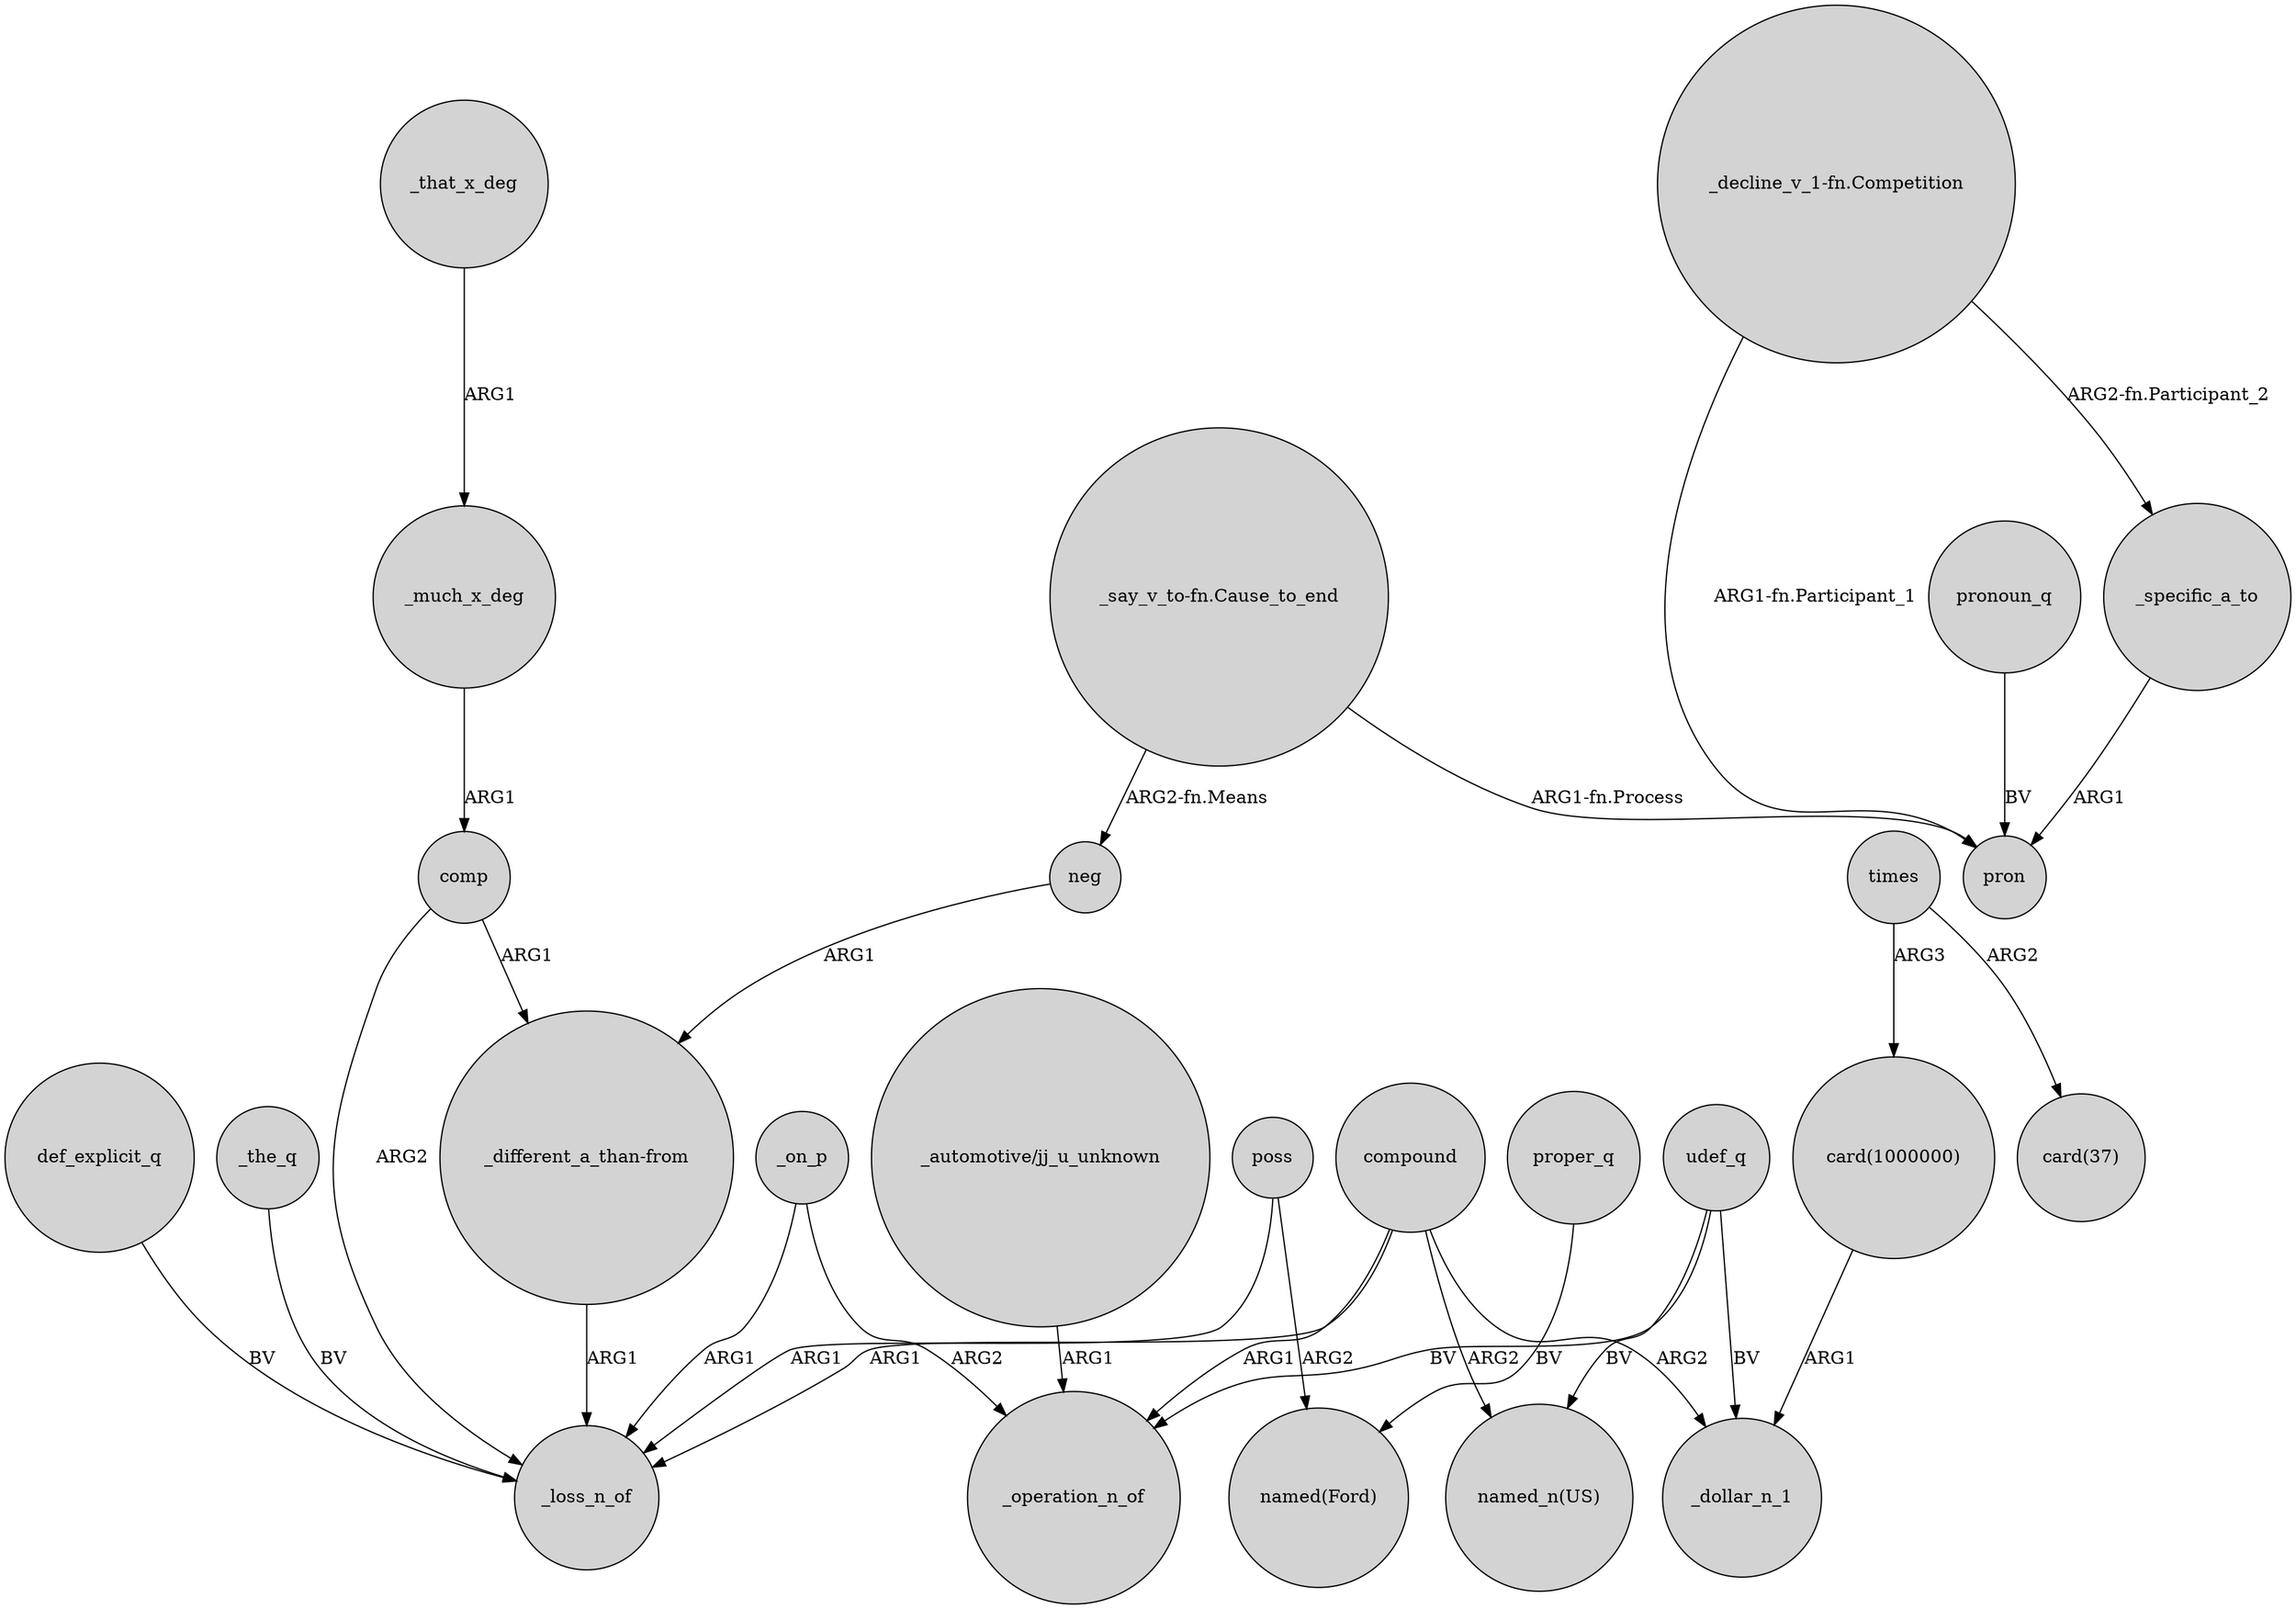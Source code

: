 digraph {
	node [shape=circle style=filled]
	"_different_a_than-from" -> _loss_n_of [label=ARG1]
	comp -> _loss_n_of [label=ARG2]
	proper_q -> "named(Ford)" [label=BV]
	_on_p -> _loss_n_of [label=ARG1]
	_on_p -> _operation_n_of [label=ARG2]
	_specific_a_to -> pron [label=ARG1]
	def_explicit_q -> _loss_n_of [label=BV]
	_the_q -> _loss_n_of [label=BV]
	times -> "card(1000000)" [label=ARG3]
	compound -> _dollar_n_1 [label=ARG2]
	compound -> _operation_n_of [label=ARG1]
	"_decline_v_1-fn.Competition" -> _specific_a_to [label="ARG2-fn.Participant_2"]
	"_automotive/jj_u_unknown" -> _operation_n_of [label=ARG1]
	neg -> "_different_a_than-from" [label=ARG1]
	"_say_v_to-fn.Cause_to_end" -> pron [label="ARG1-fn.Process"]
	"_say_v_to-fn.Cause_to_end" -> neg [label="ARG2-fn.Means"]
	udef_q -> "named_n(US)" [label=BV]
	pronoun_q -> pron [label=BV]
	compound -> _loss_n_of [label=ARG1]
	times -> "card(37)" [label=ARG2]
	udef_q -> _operation_n_of [label=BV]
	udef_q -> _dollar_n_1 [label=BV]
	"card(1000000)" -> _dollar_n_1 [label=ARG1]
	_that_x_deg -> _much_x_deg [label=ARG1]
	poss -> "named(Ford)" [label=ARG2]
	comp -> "_different_a_than-from" [label=ARG1]
	_much_x_deg -> comp [label=ARG1]
	compound -> "named_n(US)" [label=ARG2]
	"_decline_v_1-fn.Competition" -> pron [label="ARG1-fn.Participant_1"]
	poss -> _loss_n_of [label=ARG1]
}
